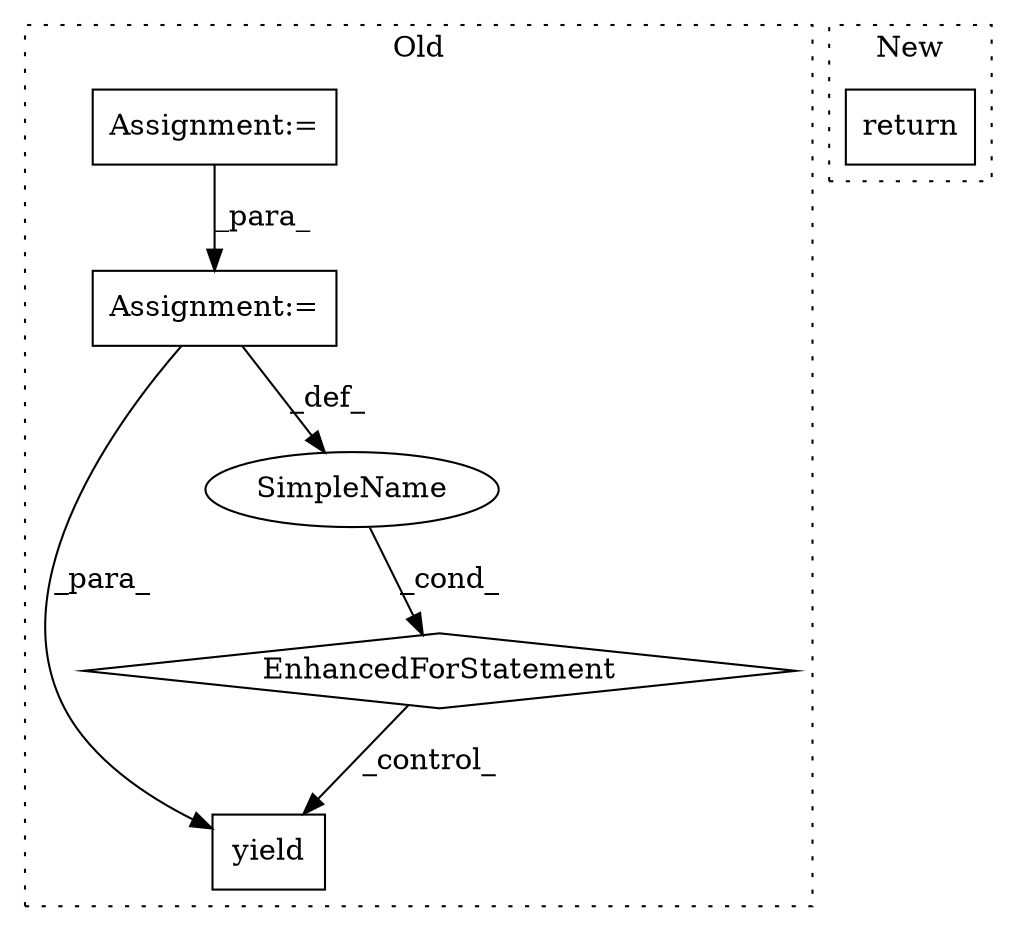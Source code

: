 digraph G {
subgraph cluster0 {
1 [label="yield" a="112" s="3805" l="7" shape="box"];
3 [label="Assignment:=" a="7" s="3419,3488" l="53,2" shape="box"];
4 [label="EnhancedForStatement" a="70" s="3419,3488" l="53,2" shape="diamond"];
5 [label="SimpleName" a="42" s="3476" l="4" shape="ellipse"];
6 [label="Assignment:=" a="7" s="3394" l="1" shape="box"];
label = "Old";
style="dotted";
}
subgraph cluster1 {
2 [label="return" a="41" s="3390" l="7" shape="box"];
label = "New";
style="dotted";
}
3 -> 5 [label="_def_"];
3 -> 1 [label="_para_"];
4 -> 1 [label="_control_"];
5 -> 4 [label="_cond_"];
6 -> 3 [label="_para_"];
}